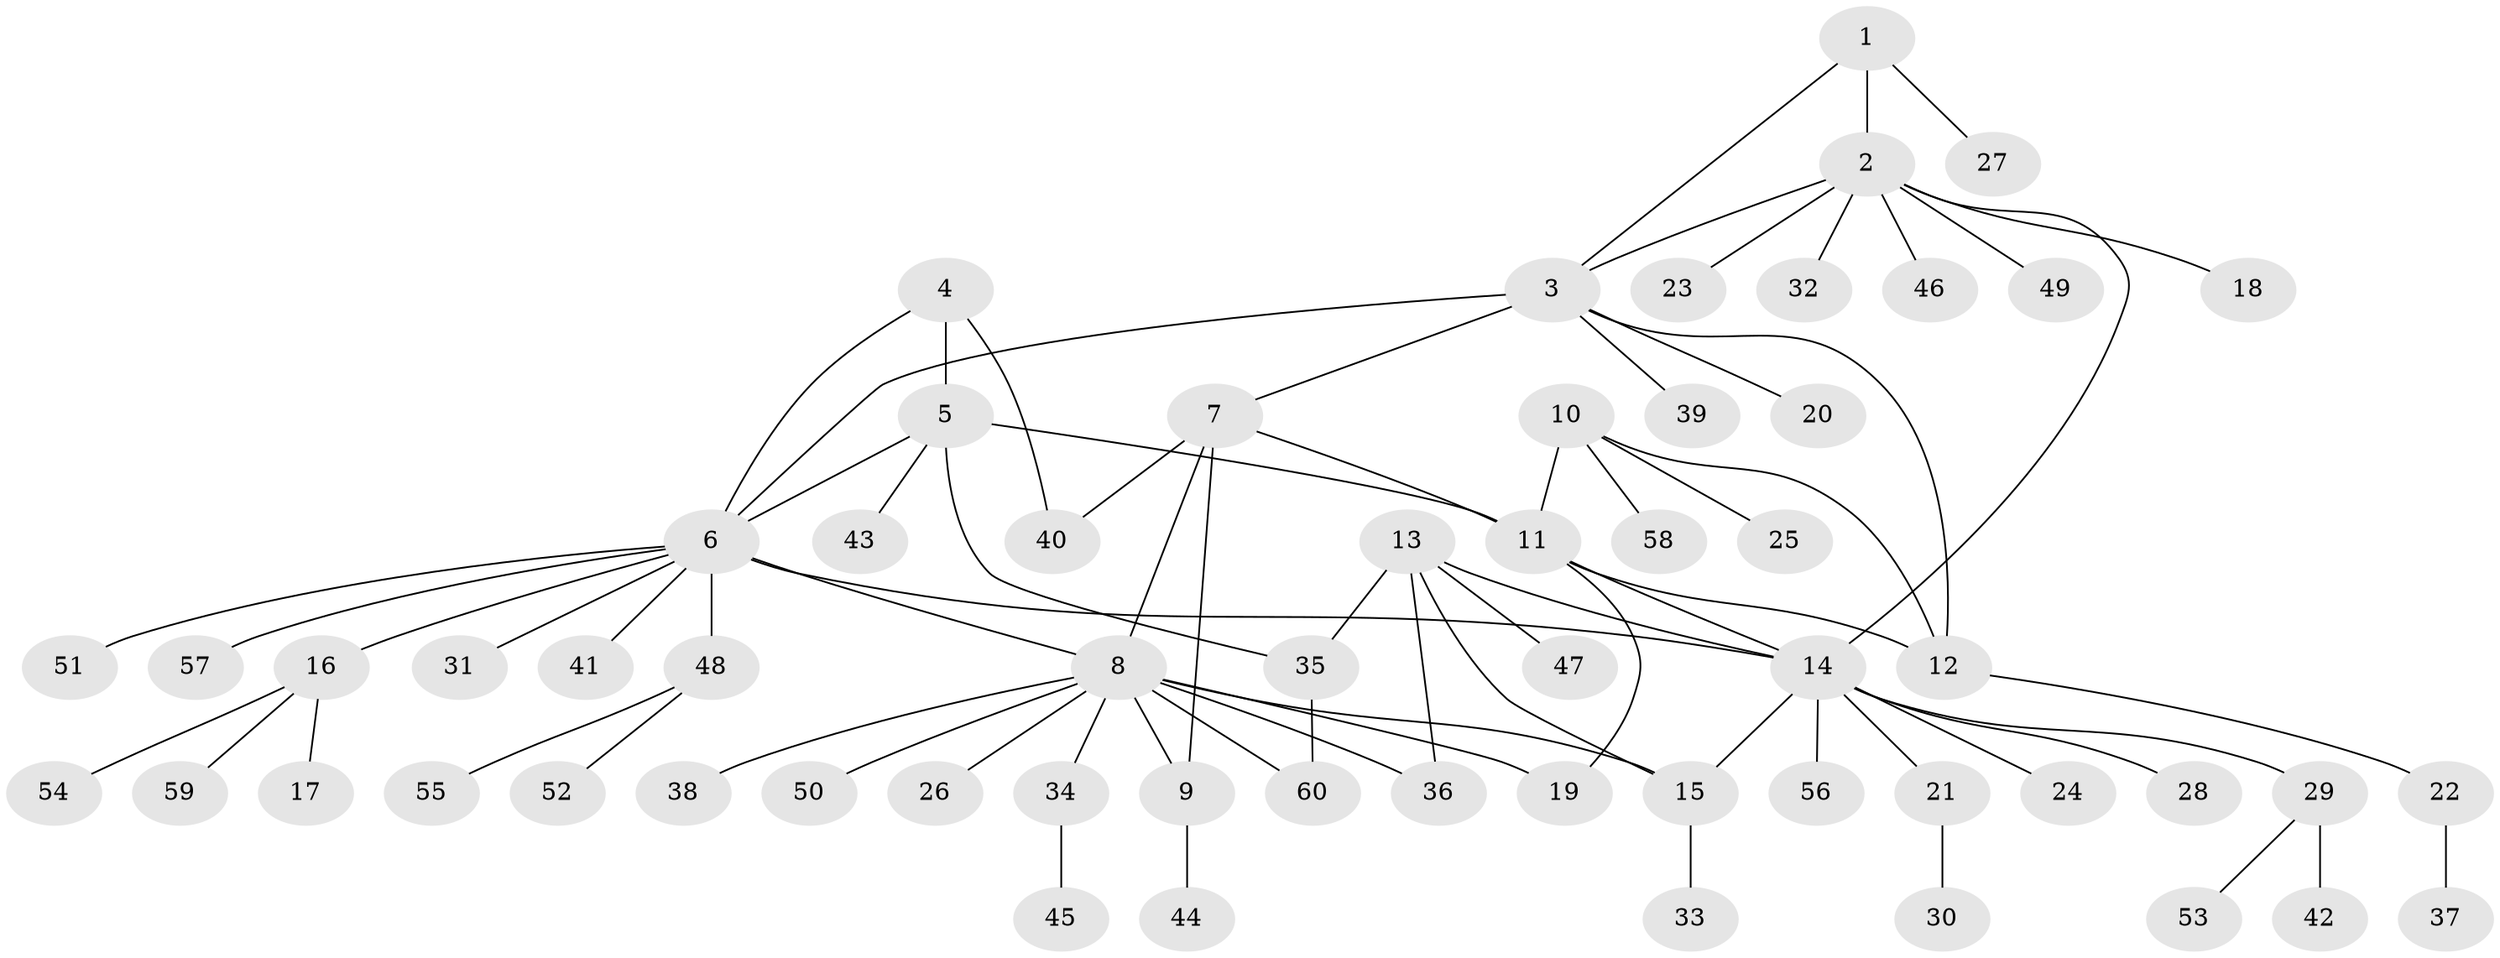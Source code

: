 // Generated by graph-tools (version 1.1) at 2025/11/02/27/25 16:11:37]
// undirected, 60 vertices, 75 edges
graph export_dot {
graph [start="1"]
  node [color=gray90,style=filled];
  1;
  2;
  3;
  4;
  5;
  6;
  7;
  8;
  9;
  10;
  11;
  12;
  13;
  14;
  15;
  16;
  17;
  18;
  19;
  20;
  21;
  22;
  23;
  24;
  25;
  26;
  27;
  28;
  29;
  30;
  31;
  32;
  33;
  34;
  35;
  36;
  37;
  38;
  39;
  40;
  41;
  42;
  43;
  44;
  45;
  46;
  47;
  48;
  49;
  50;
  51;
  52;
  53;
  54;
  55;
  56;
  57;
  58;
  59;
  60;
  1 -- 2;
  1 -- 3;
  1 -- 27;
  2 -- 3;
  2 -- 14;
  2 -- 18;
  2 -- 23;
  2 -- 32;
  2 -- 46;
  2 -- 49;
  3 -- 6;
  3 -- 7;
  3 -- 12;
  3 -- 20;
  3 -- 39;
  4 -- 5;
  4 -- 6;
  4 -- 40;
  5 -- 6;
  5 -- 11;
  5 -- 35;
  5 -- 43;
  6 -- 8;
  6 -- 14;
  6 -- 16;
  6 -- 31;
  6 -- 41;
  6 -- 48;
  6 -- 51;
  6 -- 57;
  7 -- 8;
  7 -- 9;
  7 -- 11;
  7 -- 40;
  8 -- 9;
  8 -- 15;
  8 -- 19;
  8 -- 26;
  8 -- 34;
  8 -- 36;
  8 -- 38;
  8 -- 50;
  8 -- 60;
  9 -- 44;
  10 -- 11;
  10 -- 12;
  10 -- 25;
  10 -- 58;
  11 -- 12;
  11 -- 14;
  11 -- 19;
  12 -- 22;
  13 -- 14;
  13 -- 15;
  13 -- 35;
  13 -- 36;
  13 -- 47;
  14 -- 15;
  14 -- 21;
  14 -- 24;
  14 -- 28;
  14 -- 29;
  14 -- 56;
  15 -- 33;
  16 -- 17;
  16 -- 54;
  16 -- 59;
  21 -- 30;
  22 -- 37;
  29 -- 42;
  29 -- 53;
  34 -- 45;
  35 -- 60;
  48 -- 52;
  48 -- 55;
}
